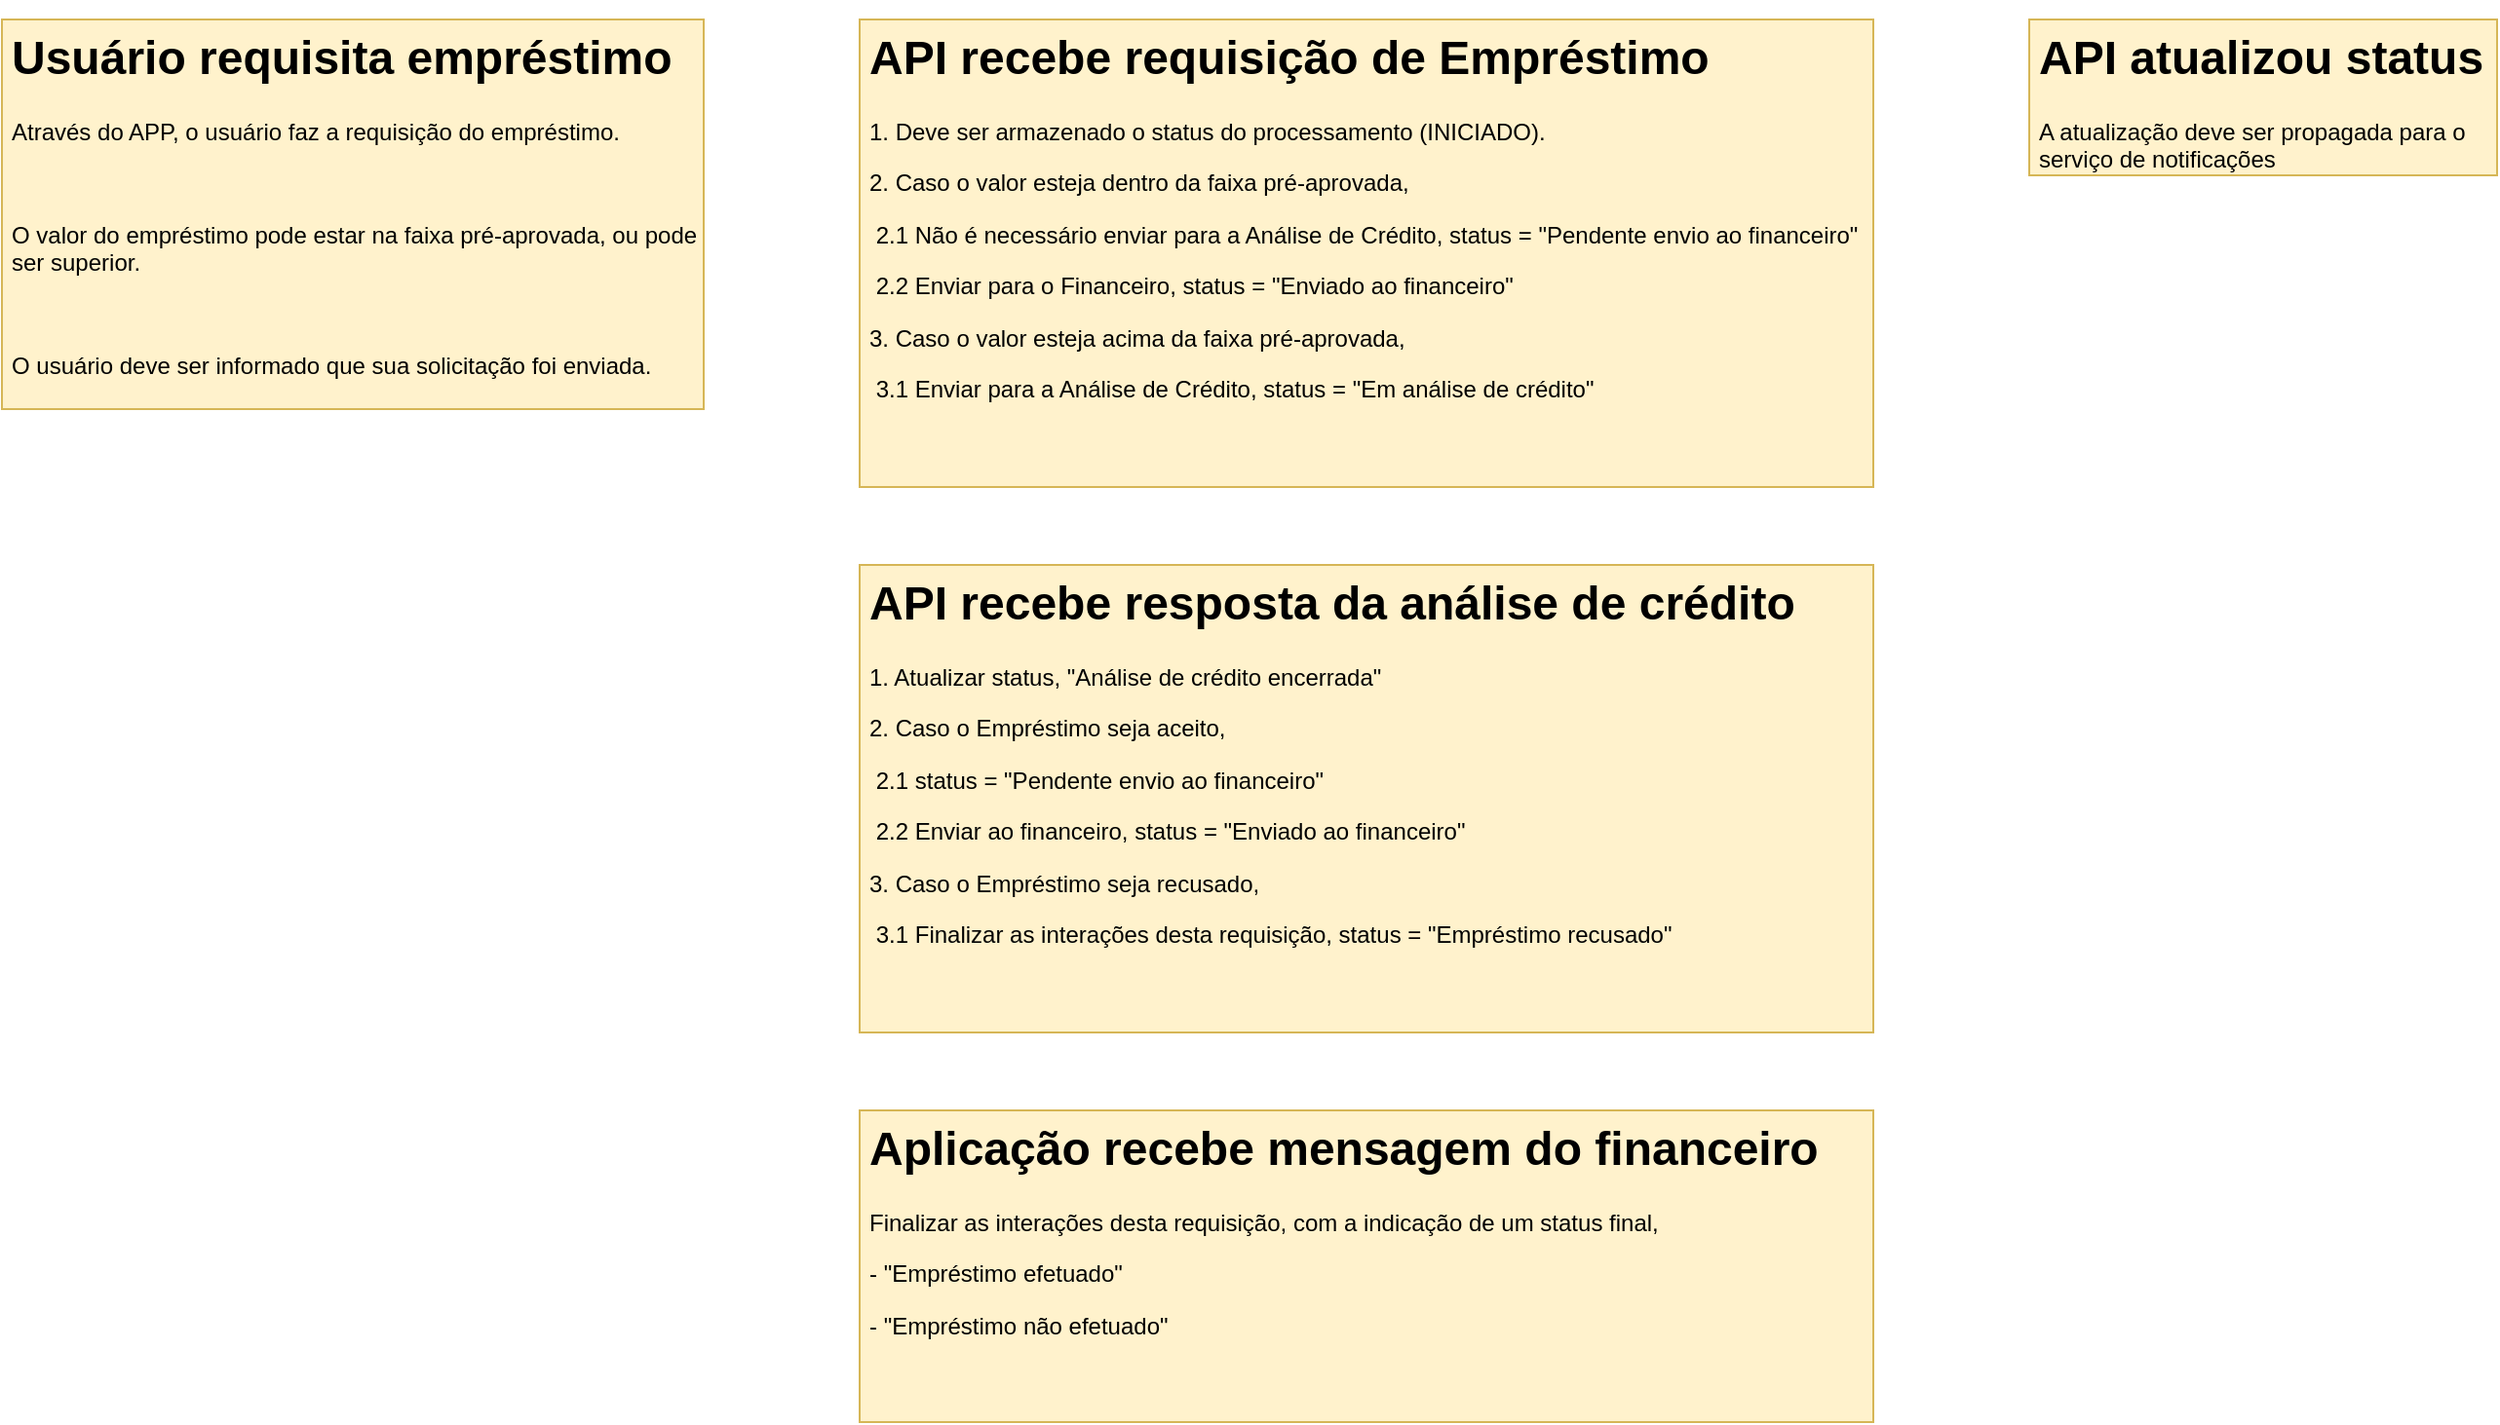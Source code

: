 <mxfile version="20.5.1" type="github">
  <diagram id="H0ON2f_15NVZSamJTb4W" name="Página-1">
    <mxGraphModel dx="1874" dy="800" grid="1" gridSize="10" guides="1" tooltips="1" connect="1" arrows="1" fold="1" page="1" pageScale="1" pageWidth="1169" pageHeight="827" math="0" shadow="0">
      <root>
        <mxCell id="0" />
        <mxCell id="1" parent="0" />
        <mxCell id="N7_YvTh9Ru7VLPoMYilD-1" value="&lt;h1&gt;Usuário requisita empréstimo&lt;/h1&gt;&lt;p&gt;Através do APP, o usuário faz a requisição do empréstimo.&lt;/p&gt;&lt;p&gt;&lt;br&gt;&lt;/p&gt;&lt;p&gt;O valor do empréstimo pode estar na faixa pré-aprovada, ou pode ser superior.&lt;/p&gt;&lt;p&gt;&lt;br&gt;&lt;/p&gt;&lt;p&gt;O usuário deve ser informado que sua solicitação foi enviada.&lt;/p&gt;" style="text;html=1;strokeColor=#d6b656;fillColor=#fff2cc;spacing=5;spacingTop=-20;whiteSpace=wrap;overflow=hidden;rounded=0;" parent="1" vertex="1">
          <mxGeometry x="40" y="40" width="360" height="200" as="geometry" />
        </mxCell>
        <mxCell id="N7_YvTh9Ru7VLPoMYilD-2" value="&lt;h1&gt;API recebe requisição de Empréstimo&lt;/h1&gt;&lt;p&gt;1. Deve ser armazenado o status do processamento (INICIADO).&lt;/p&gt;&lt;p&gt;&lt;span style=&quot;background-color: initial;&quot;&gt;2. Caso o valor esteja dentro da faixa pré-aprovada,&lt;/span&gt;&lt;/p&gt;&lt;p&gt;&lt;span style=&quot;background-color: initial;&quot;&gt;&lt;span style=&quot;&quot;&gt; &lt;/span&gt;&lt;span style=&quot;white-space: pre;&quot;&gt; &lt;/span&gt;2.1 Não é necessário enviar para a Análise de Crédito, status = &quot;Pendente envio ao financeiro&quot;&lt;/span&gt;&lt;/p&gt;&lt;p&gt;&lt;span style=&quot;background-color: initial;&quot;&gt;&lt;span style=&quot;white-space: pre;&quot;&gt; &lt;/span&gt;2.2 Enviar para o Financeiro, status = &quot;Enviado ao financeiro&quot;&lt;/span&gt;&lt;/p&gt;&lt;p&gt;&lt;span style=&quot;background-color: initial;&quot;&gt;3. Caso o valor esteja acima da faixa pré-aprovada,&lt;/span&gt;&lt;/p&gt;&lt;p&gt;&lt;span style=&quot;background-color: initial;&quot;&gt;&lt;span style=&quot;white-space: pre;&quot;&gt; &lt;/span&gt;3.1 Enviar para a Análise de Crédito, status = &quot;Em análise de crédito&quot;&lt;/span&gt;&lt;/p&gt;&lt;p&gt;&lt;br&gt;&lt;/p&gt;" style="text;html=1;strokeColor=#d6b656;fillColor=#fff2cc;spacing=5;spacingTop=-20;whiteSpace=wrap;overflow=hidden;rounded=0;" parent="1" vertex="1">
          <mxGeometry x="480" y="40" width="520" height="240" as="geometry" />
        </mxCell>
        <mxCell id="gjlxMofRhx_1TDR0LI8n-1" value="&lt;h1&gt;Aplicação recebe mensagem do financeiro&lt;/h1&gt;&lt;p&gt;&lt;span style=&quot;background-color: initial;&quot;&gt;Finalizar as interações desta requisição, com a indicação de um status final,&amp;nbsp;&lt;/span&gt;&lt;/p&gt;&lt;p&gt;&lt;span style=&quot;background-color: initial;&quot;&gt;- &quot;Empréstimo efetuado&quot;&lt;/span&gt;&lt;/p&gt;&lt;p&gt;- &quot;Empréstimo não efetuado&quot;&lt;span style=&quot;background-color: initial;&quot;&gt;&lt;br&gt;&lt;/span&gt;&lt;/p&gt;" style="text;html=1;strokeColor=#d6b656;fillColor=#fff2cc;spacing=5;spacingTop=-20;whiteSpace=wrap;overflow=hidden;rounded=0;" vertex="1" parent="1">
          <mxGeometry x="480" y="600" width="520" height="160" as="geometry" />
        </mxCell>
        <mxCell id="gjlxMofRhx_1TDR0LI8n-2" value="&lt;h1&gt;API recebe resposta da análise de crédito&lt;/h1&gt;&lt;p&gt;&lt;span style=&quot;background-color: initial;&quot;&gt;1. Atualizar status, &quot;Análise de crédito encerrada&quot;&lt;/span&gt;&lt;/p&gt;&lt;p&gt;&lt;span style=&quot;background-color: initial;&quot;&gt;2. Caso o Empréstimo seja aceito,&amp;nbsp;&lt;/span&gt;&lt;/p&gt;&lt;p&gt;&lt;span style=&quot;background-color: initial;&quot;&gt;&lt;span style=&quot;white-space: pre;&quot;&gt;	&lt;/span&gt;2.1 status = &quot;Pendente envio ao financeiro&quot;&lt;/span&gt;&lt;/p&gt;&lt;p&gt;&lt;span style=&quot;background-color: initial;&quot;&gt;&lt;span style=&quot;white-space: pre;&quot;&gt;	&lt;/span&gt;2.2 Enviar ao financeiro, status = &quot;Enviado ao financeiro&quot;&lt;/span&gt;&lt;/p&gt;&lt;p&gt;&lt;span style=&quot;background-color: initial;&quot;&gt;3. Caso o Empréstimo seja recusado,&lt;/span&gt;&lt;/p&gt;&lt;p&gt;&lt;span style=&quot;background-color: initial;&quot;&gt;&lt;span style=&quot;white-space: pre;&quot;&gt;	&lt;/span&gt;3.1 Finalizar as interações desta requisição, status = &quot;Empréstimo recusado&quot;&lt;br&gt;&lt;/span&gt;&lt;/p&gt;" style="text;html=1;strokeColor=#d6b656;fillColor=#fff2cc;spacing=5;spacingTop=-20;whiteSpace=wrap;overflow=hidden;rounded=0;" vertex="1" parent="1">
          <mxGeometry x="480" y="320" width="520" height="240" as="geometry" />
        </mxCell>
        <mxCell id="gjlxMofRhx_1TDR0LI8n-3" value="&lt;h1&gt;API atualizou status&lt;/h1&gt;&lt;p&gt;A atualização deve ser propagada para o serviço de notificações&lt;/p&gt;" style="text;html=1;strokeColor=#d6b656;fillColor=#fff2cc;spacing=5;spacingTop=-20;whiteSpace=wrap;overflow=hidden;rounded=0;" vertex="1" parent="1">
          <mxGeometry x="1080" y="40" width="240" height="80" as="geometry" />
        </mxCell>
      </root>
    </mxGraphModel>
  </diagram>
</mxfile>
